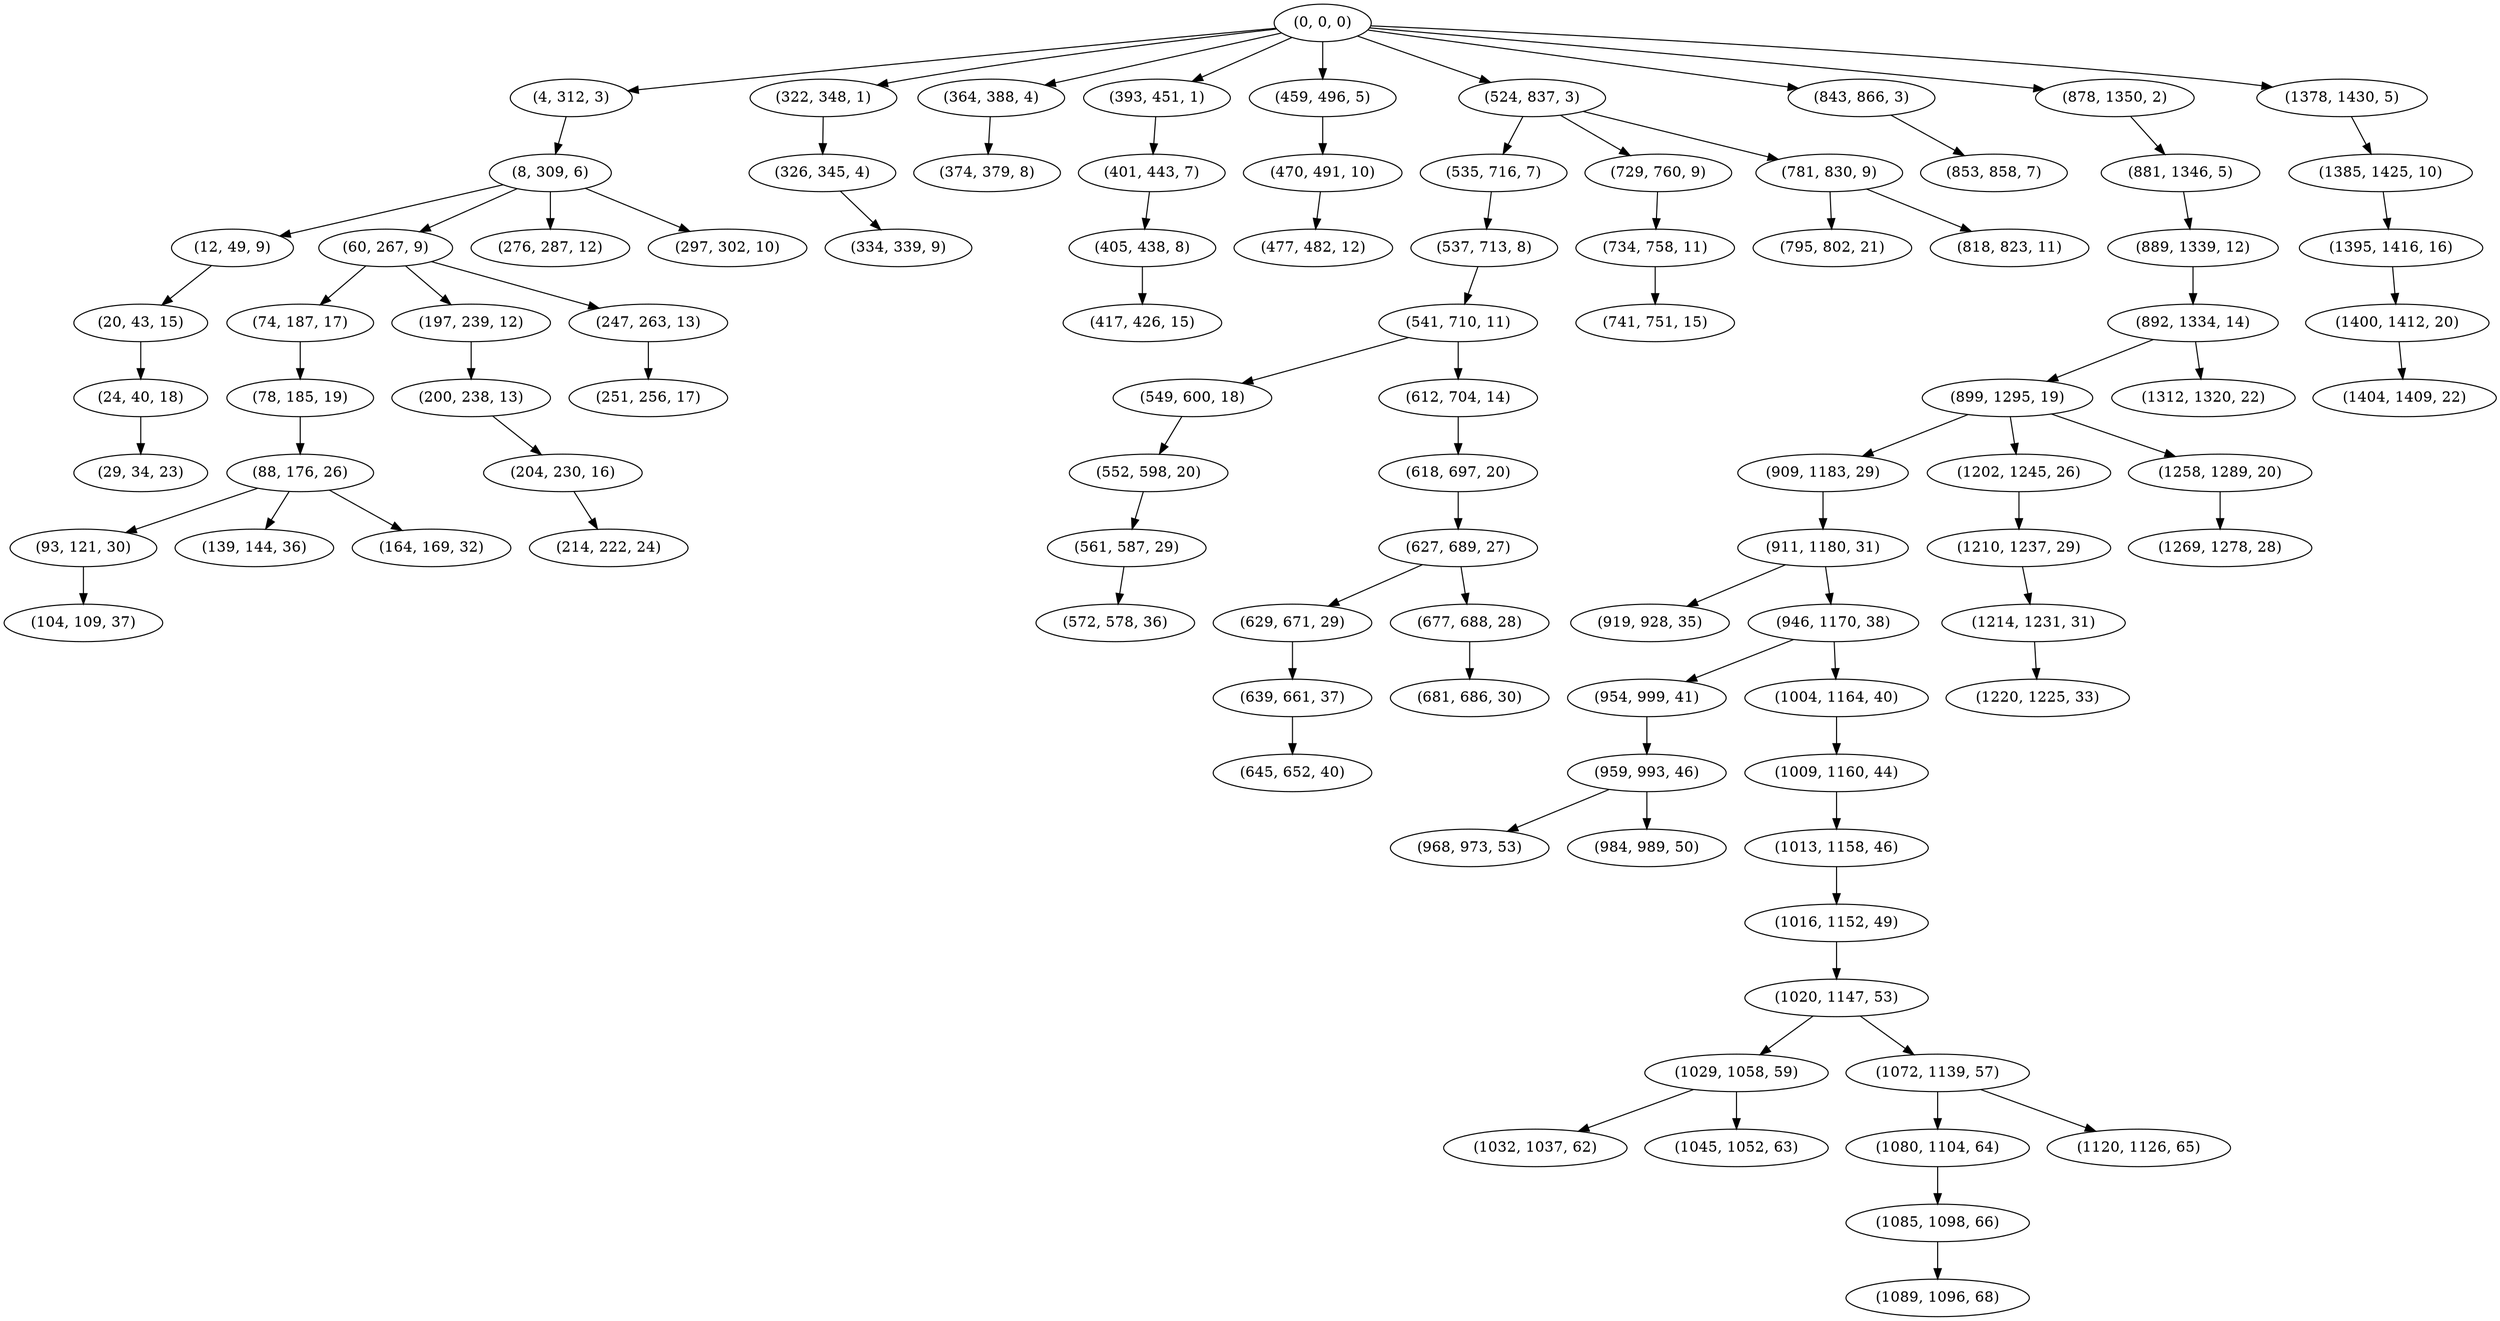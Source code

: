 digraph tree {
    "(0, 0, 0)";
    "(4, 312, 3)";
    "(8, 309, 6)";
    "(12, 49, 9)";
    "(20, 43, 15)";
    "(24, 40, 18)";
    "(29, 34, 23)";
    "(60, 267, 9)";
    "(74, 187, 17)";
    "(78, 185, 19)";
    "(88, 176, 26)";
    "(93, 121, 30)";
    "(104, 109, 37)";
    "(139, 144, 36)";
    "(164, 169, 32)";
    "(197, 239, 12)";
    "(200, 238, 13)";
    "(204, 230, 16)";
    "(214, 222, 24)";
    "(247, 263, 13)";
    "(251, 256, 17)";
    "(276, 287, 12)";
    "(297, 302, 10)";
    "(322, 348, 1)";
    "(326, 345, 4)";
    "(334, 339, 9)";
    "(364, 388, 4)";
    "(374, 379, 8)";
    "(393, 451, 1)";
    "(401, 443, 7)";
    "(405, 438, 8)";
    "(417, 426, 15)";
    "(459, 496, 5)";
    "(470, 491, 10)";
    "(477, 482, 12)";
    "(524, 837, 3)";
    "(535, 716, 7)";
    "(537, 713, 8)";
    "(541, 710, 11)";
    "(549, 600, 18)";
    "(552, 598, 20)";
    "(561, 587, 29)";
    "(572, 578, 36)";
    "(612, 704, 14)";
    "(618, 697, 20)";
    "(627, 689, 27)";
    "(629, 671, 29)";
    "(639, 661, 37)";
    "(645, 652, 40)";
    "(677, 688, 28)";
    "(681, 686, 30)";
    "(729, 760, 9)";
    "(734, 758, 11)";
    "(741, 751, 15)";
    "(781, 830, 9)";
    "(795, 802, 21)";
    "(818, 823, 11)";
    "(843, 866, 3)";
    "(853, 858, 7)";
    "(878, 1350, 2)";
    "(881, 1346, 5)";
    "(889, 1339, 12)";
    "(892, 1334, 14)";
    "(899, 1295, 19)";
    "(909, 1183, 29)";
    "(911, 1180, 31)";
    "(919, 928, 35)";
    "(946, 1170, 38)";
    "(954, 999, 41)";
    "(959, 993, 46)";
    "(968, 973, 53)";
    "(984, 989, 50)";
    "(1004, 1164, 40)";
    "(1009, 1160, 44)";
    "(1013, 1158, 46)";
    "(1016, 1152, 49)";
    "(1020, 1147, 53)";
    "(1029, 1058, 59)";
    "(1032, 1037, 62)";
    "(1045, 1052, 63)";
    "(1072, 1139, 57)";
    "(1080, 1104, 64)";
    "(1085, 1098, 66)";
    "(1089, 1096, 68)";
    "(1120, 1126, 65)";
    "(1202, 1245, 26)";
    "(1210, 1237, 29)";
    "(1214, 1231, 31)";
    "(1220, 1225, 33)";
    "(1258, 1289, 20)";
    "(1269, 1278, 28)";
    "(1312, 1320, 22)";
    "(1378, 1430, 5)";
    "(1385, 1425, 10)";
    "(1395, 1416, 16)";
    "(1400, 1412, 20)";
    "(1404, 1409, 22)";
    "(0, 0, 0)" -> "(4, 312, 3)";
    "(0, 0, 0)" -> "(322, 348, 1)";
    "(0, 0, 0)" -> "(364, 388, 4)";
    "(0, 0, 0)" -> "(393, 451, 1)";
    "(0, 0, 0)" -> "(459, 496, 5)";
    "(0, 0, 0)" -> "(524, 837, 3)";
    "(0, 0, 0)" -> "(843, 866, 3)";
    "(0, 0, 0)" -> "(878, 1350, 2)";
    "(0, 0, 0)" -> "(1378, 1430, 5)";
    "(4, 312, 3)" -> "(8, 309, 6)";
    "(8, 309, 6)" -> "(12, 49, 9)";
    "(8, 309, 6)" -> "(60, 267, 9)";
    "(8, 309, 6)" -> "(276, 287, 12)";
    "(8, 309, 6)" -> "(297, 302, 10)";
    "(12, 49, 9)" -> "(20, 43, 15)";
    "(20, 43, 15)" -> "(24, 40, 18)";
    "(24, 40, 18)" -> "(29, 34, 23)";
    "(60, 267, 9)" -> "(74, 187, 17)";
    "(60, 267, 9)" -> "(197, 239, 12)";
    "(60, 267, 9)" -> "(247, 263, 13)";
    "(74, 187, 17)" -> "(78, 185, 19)";
    "(78, 185, 19)" -> "(88, 176, 26)";
    "(88, 176, 26)" -> "(93, 121, 30)";
    "(88, 176, 26)" -> "(139, 144, 36)";
    "(88, 176, 26)" -> "(164, 169, 32)";
    "(93, 121, 30)" -> "(104, 109, 37)";
    "(197, 239, 12)" -> "(200, 238, 13)";
    "(200, 238, 13)" -> "(204, 230, 16)";
    "(204, 230, 16)" -> "(214, 222, 24)";
    "(247, 263, 13)" -> "(251, 256, 17)";
    "(322, 348, 1)" -> "(326, 345, 4)";
    "(326, 345, 4)" -> "(334, 339, 9)";
    "(364, 388, 4)" -> "(374, 379, 8)";
    "(393, 451, 1)" -> "(401, 443, 7)";
    "(401, 443, 7)" -> "(405, 438, 8)";
    "(405, 438, 8)" -> "(417, 426, 15)";
    "(459, 496, 5)" -> "(470, 491, 10)";
    "(470, 491, 10)" -> "(477, 482, 12)";
    "(524, 837, 3)" -> "(535, 716, 7)";
    "(524, 837, 3)" -> "(729, 760, 9)";
    "(524, 837, 3)" -> "(781, 830, 9)";
    "(535, 716, 7)" -> "(537, 713, 8)";
    "(537, 713, 8)" -> "(541, 710, 11)";
    "(541, 710, 11)" -> "(549, 600, 18)";
    "(541, 710, 11)" -> "(612, 704, 14)";
    "(549, 600, 18)" -> "(552, 598, 20)";
    "(552, 598, 20)" -> "(561, 587, 29)";
    "(561, 587, 29)" -> "(572, 578, 36)";
    "(612, 704, 14)" -> "(618, 697, 20)";
    "(618, 697, 20)" -> "(627, 689, 27)";
    "(627, 689, 27)" -> "(629, 671, 29)";
    "(627, 689, 27)" -> "(677, 688, 28)";
    "(629, 671, 29)" -> "(639, 661, 37)";
    "(639, 661, 37)" -> "(645, 652, 40)";
    "(677, 688, 28)" -> "(681, 686, 30)";
    "(729, 760, 9)" -> "(734, 758, 11)";
    "(734, 758, 11)" -> "(741, 751, 15)";
    "(781, 830, 9)" -> "(795, 802, 21)";
    "(781, 830, 9)" -> "(818, 823, 11)";
    "(843, 866, 3)" -> "(853, 858, 7)";
    "(878, 1350, 2)" -> "(881, 1346, 5)";
    "(881, 1346, 5)" -> "(889, 1339, 12)";
    "(889, 1339, 12)" -> "(892, 1334, 14)";
    "(892, 1334, 14)" -> "(899, 1295, 19)";
    "(892, 1334, 14)" -> "(1312, 1320, 22)";
    "(899, 1295, 19)" -> "(909, 1183, 29)";
    "(899, 1295, 19)" -> "(1202, 1245, 26)";
    "(899, 1295, 19)" -> "(1258, 1289, 20)";
    "(909, 1183, 29)" -> "(911, 1180, 31)";
    "(911, 1180, 31)" -> "(919, 928, 35)";
    "(911, 1180, 31)" -> "(946, 1170, 38)";
    "(946, 1170, 38)" -> "(954, 999, 41)";
    "(946, 1170, 38)" -> "(1004, 1164, 40)";
    "(954, 999, 41)" -> "(959, 993, 46)";
    "(959, 993, 46)" -> "(968, 973, 53)";
    "(959, 993, 46)" -> "(984, 989, 50)";
    "(1004, 1164, 40)" -> "(1009, 1160, 44)";
    "(1009, 1160, 44)" -> "(1013, 1158, 46)";
    "(1013, 1158, 46)" -> "(1016, 1152, 49)";
    "(1016, 1152, 49)" -> "(1020, 1147, 53)";
    "(1020, 1147, 53)" -> "(1029, 1058, 59)";
    "(1020, 1147, 53)" -> "(1072, 1139, 57)";
    "(1029, 1058, 59)" -> "(1032, 1037, 62)";
    "(1029, 1058, 59)" -> "(1045, 1052, 63)";
    "(1072, 1139, 57)" -> "(1080, 1104, 64)";
    "(1072, 1139, 57)" -> "(1120, 1126, 65)";
    "(1080, 1104, 64)" -> "(1085, 1098, 66)";
    "(1085, 1098, 66)" -> "(1089, 1096, 68)";
    "(1202, 1245, 26)" -> "(1210, 1237, 29)";
    "(1210, 1237, 29)" -> "(1214, 1231, 31)";
    "(1214, 1231, 31)" -> "(1220, 1225, 33)";
    "(1258, 1289, 20)" -> "(1269, 1278, 28)";
    "(1378, 1430, 5)" -> "(1385, 1425, 10)";
    "(1385, 1425, 10)" -> "(1395, 1416, 16)";
    "(1395, 1416, 16)" -> "(1400, 1412, 20)";
    "(1400, 1412, 20)" -> "(1404, 1409, 22)";
}
